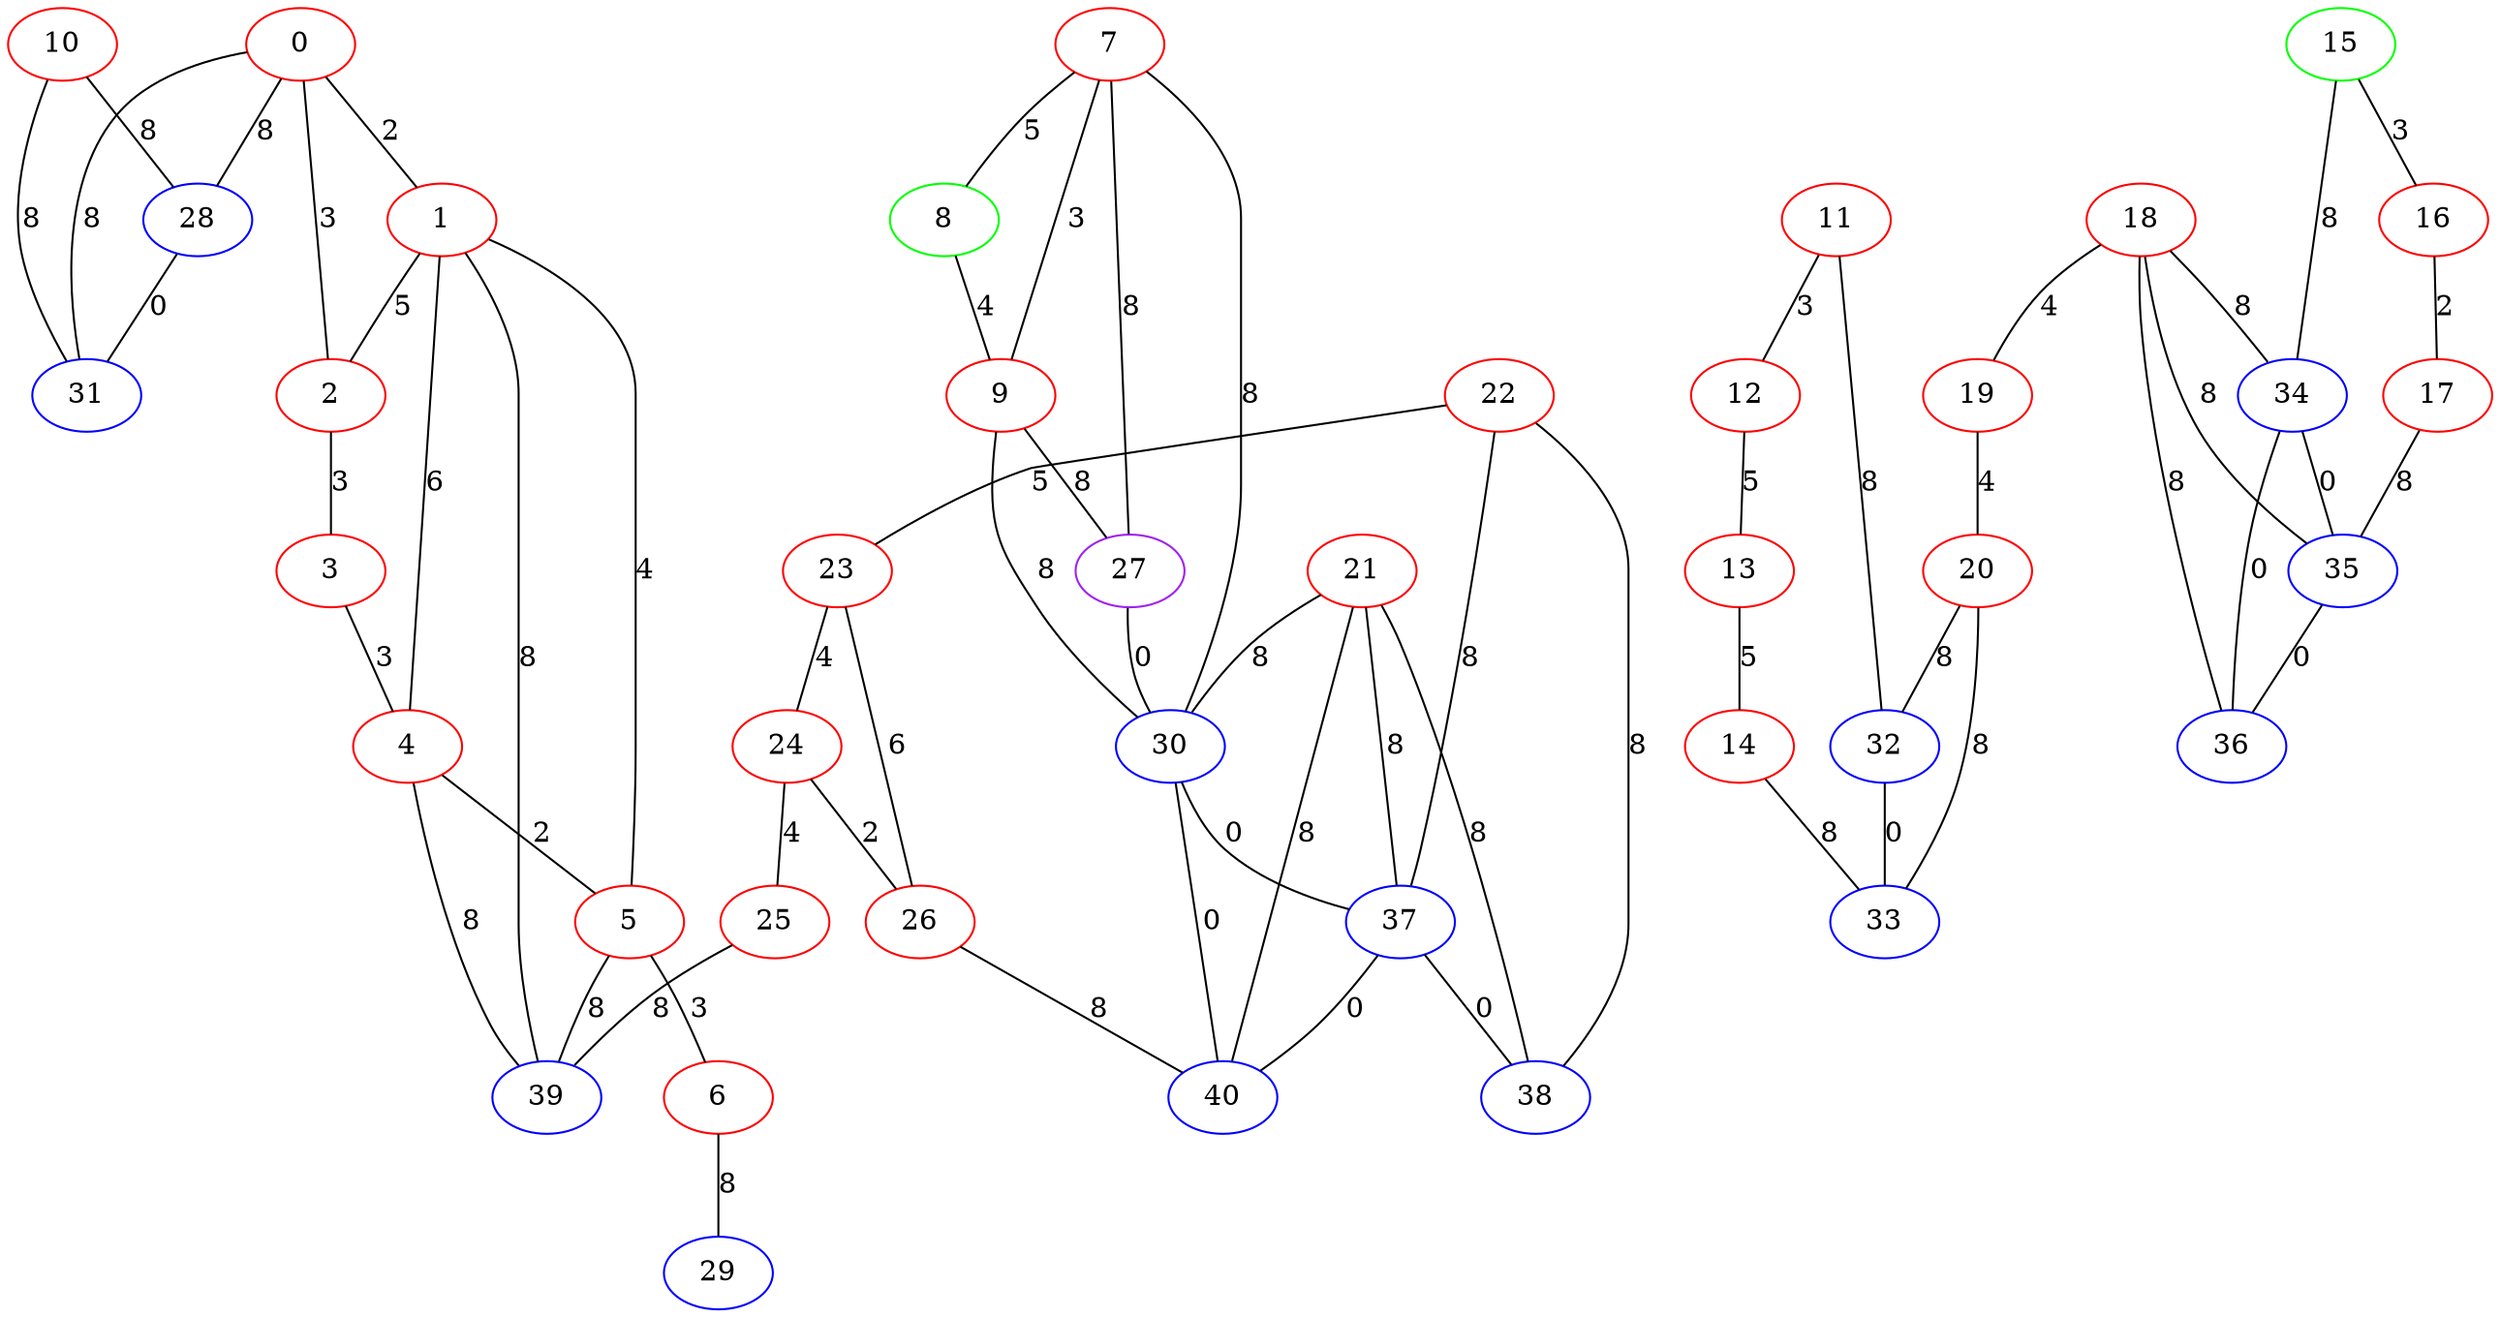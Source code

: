 graph "" {
0 [color=red, weight=1];
1 [color=red, weight=1];
2 [color=red, weight=1];
3 [color=red, weight=1];
4 [color=red, weight=1];
5 [color=red, weight=1];
6 [color=red, weight=1];
7 [color=red, weight=1];
8 [color=green, weight=2];
9 [color=red, weight=1];
10 [color=red, weight=1];
11 [color=red, weight=1];
12 [color=red, weight=1];
13 [color=red, weight=1];
14 [color=red, weight=1];
15 [color=green, weight=2];
16 [color=red, weight=1];
17 [color=red, weight=1];
18 [color=red, weight=1];
19 [color=red, weight=1];
20 [color=red, weight=1];
21 [color=red, weight=1];
22 [color=red, weight=1];
23 [color=red, weight=1];
24 [color=red, weight=1];
25 [color=red, weight=1];
26 [color=red, weight=1];
27 [color=purple, weight=4];
28 [color=blue, weight=3];
29 [color=blue, weight=3];
30 [color=blue, weight=3];
31 [color=blue, weight=3];
32 [color=blue, weight=3];
33 [color=blue, weight=3];
34 [color=blue, weight=3];
35 [color=blue, weight=3];
36 [color=blue, weight=3];
37 [color=blue, weight=3];
38 [color=blue, weight=3];
39 [color=blue, weight=3];
40 [color=blue, weight=3];
0 -- 1  [key=0, label=2];
0 -- 2  [key=0, label=3];
0 -- 28  [key=0, label=8];
0 -- 31  [key=0, label=8];
1 -- 2  [key=0, label=5];
1 -- 4  [key=0, label=6];
1 -- 5  [key=0, label=4];
1 -- 39  [key=0, label=8];
2 -- 3  [key=0, label=3];
3 -- 4  [key=0, label=3];
4 -- 5  [key=0, label=2];
4 -- 39  [key=0, label=8];
5 -- 6  [key=0, label=3];
5 -- 39  [key=0, label=8];
6 -- 29  [key=0, label=8];
7 -- 8  [key=0, label=5];
7 -- 9  [key=0, label=3];
7 -- 27  [key=0, label=8];
7 -- 30  [key=0, label=8];
8 -- 9  [key=0, label=4];
9 -- 27  [key=0, label=8];
9 -- 30  [key=0, label=8];
10 -- 28  [key=0, label=8];
10 -- 31  [key=0, label=8];
11 -- 32  [key=0, label=8];
11 -- 12  [key=0, label=3];
12 -- 13  [key=0, label=5];
13 -- 14  [key=0, label=5];
14 -- 33  [key=0, label=8];
15 -- 16  [key=0, label=3];
15 -- 34  [key=0, label=8];
16 -- 17  [key=0, label=2];
17 -- 35  [key=0, label=8];
18 -- 35  [key=0, label=8];
18 -- 34  [key=0, label=8];
18 -- 19  [key=0, label=4];
18 -- 36  [key=0, label=8];
19 -- 20  [key=0, label=4];
20 -- 32  [key=0, label=8];
20 -- 33  [key=0, label=8];
21 -- 40  [key=0, label=8];
21 -- 38  [key=0, label=8];
21 -- 37  [key=0, label=8];
21 -- 30  [key=0, label=8];
22 -- 37  [key=0, label=8];
22 -- 38  [key=0, label=8];
22 -- 23  [key=0, label=5];
23 -- 24  [key=0, label=4];
23 -- 26  [key=0, label=6];
24 -- 25  [key=0, label=4];
24 -- 26  [key=0, label=2];
25 -- 39  [key=0, label=8];
26 -- 40  [key=0, label=8];
27 -- 30  [key=0, label=0];
28 -- 31  [key=0, label=0];
30 -- 37  [key=0, label=0];
30 -- 40  [key=0, label=0];
32 -- 33  [key=0, label=0];
34 -- 35  [key=0, label=0];
34 -- 36  [key=0, label=0];
35 -- 36  [key=0, label=0];
37 -- 40  [key=0, label=0];
37 -- 38  [key=0, label=0];
}

